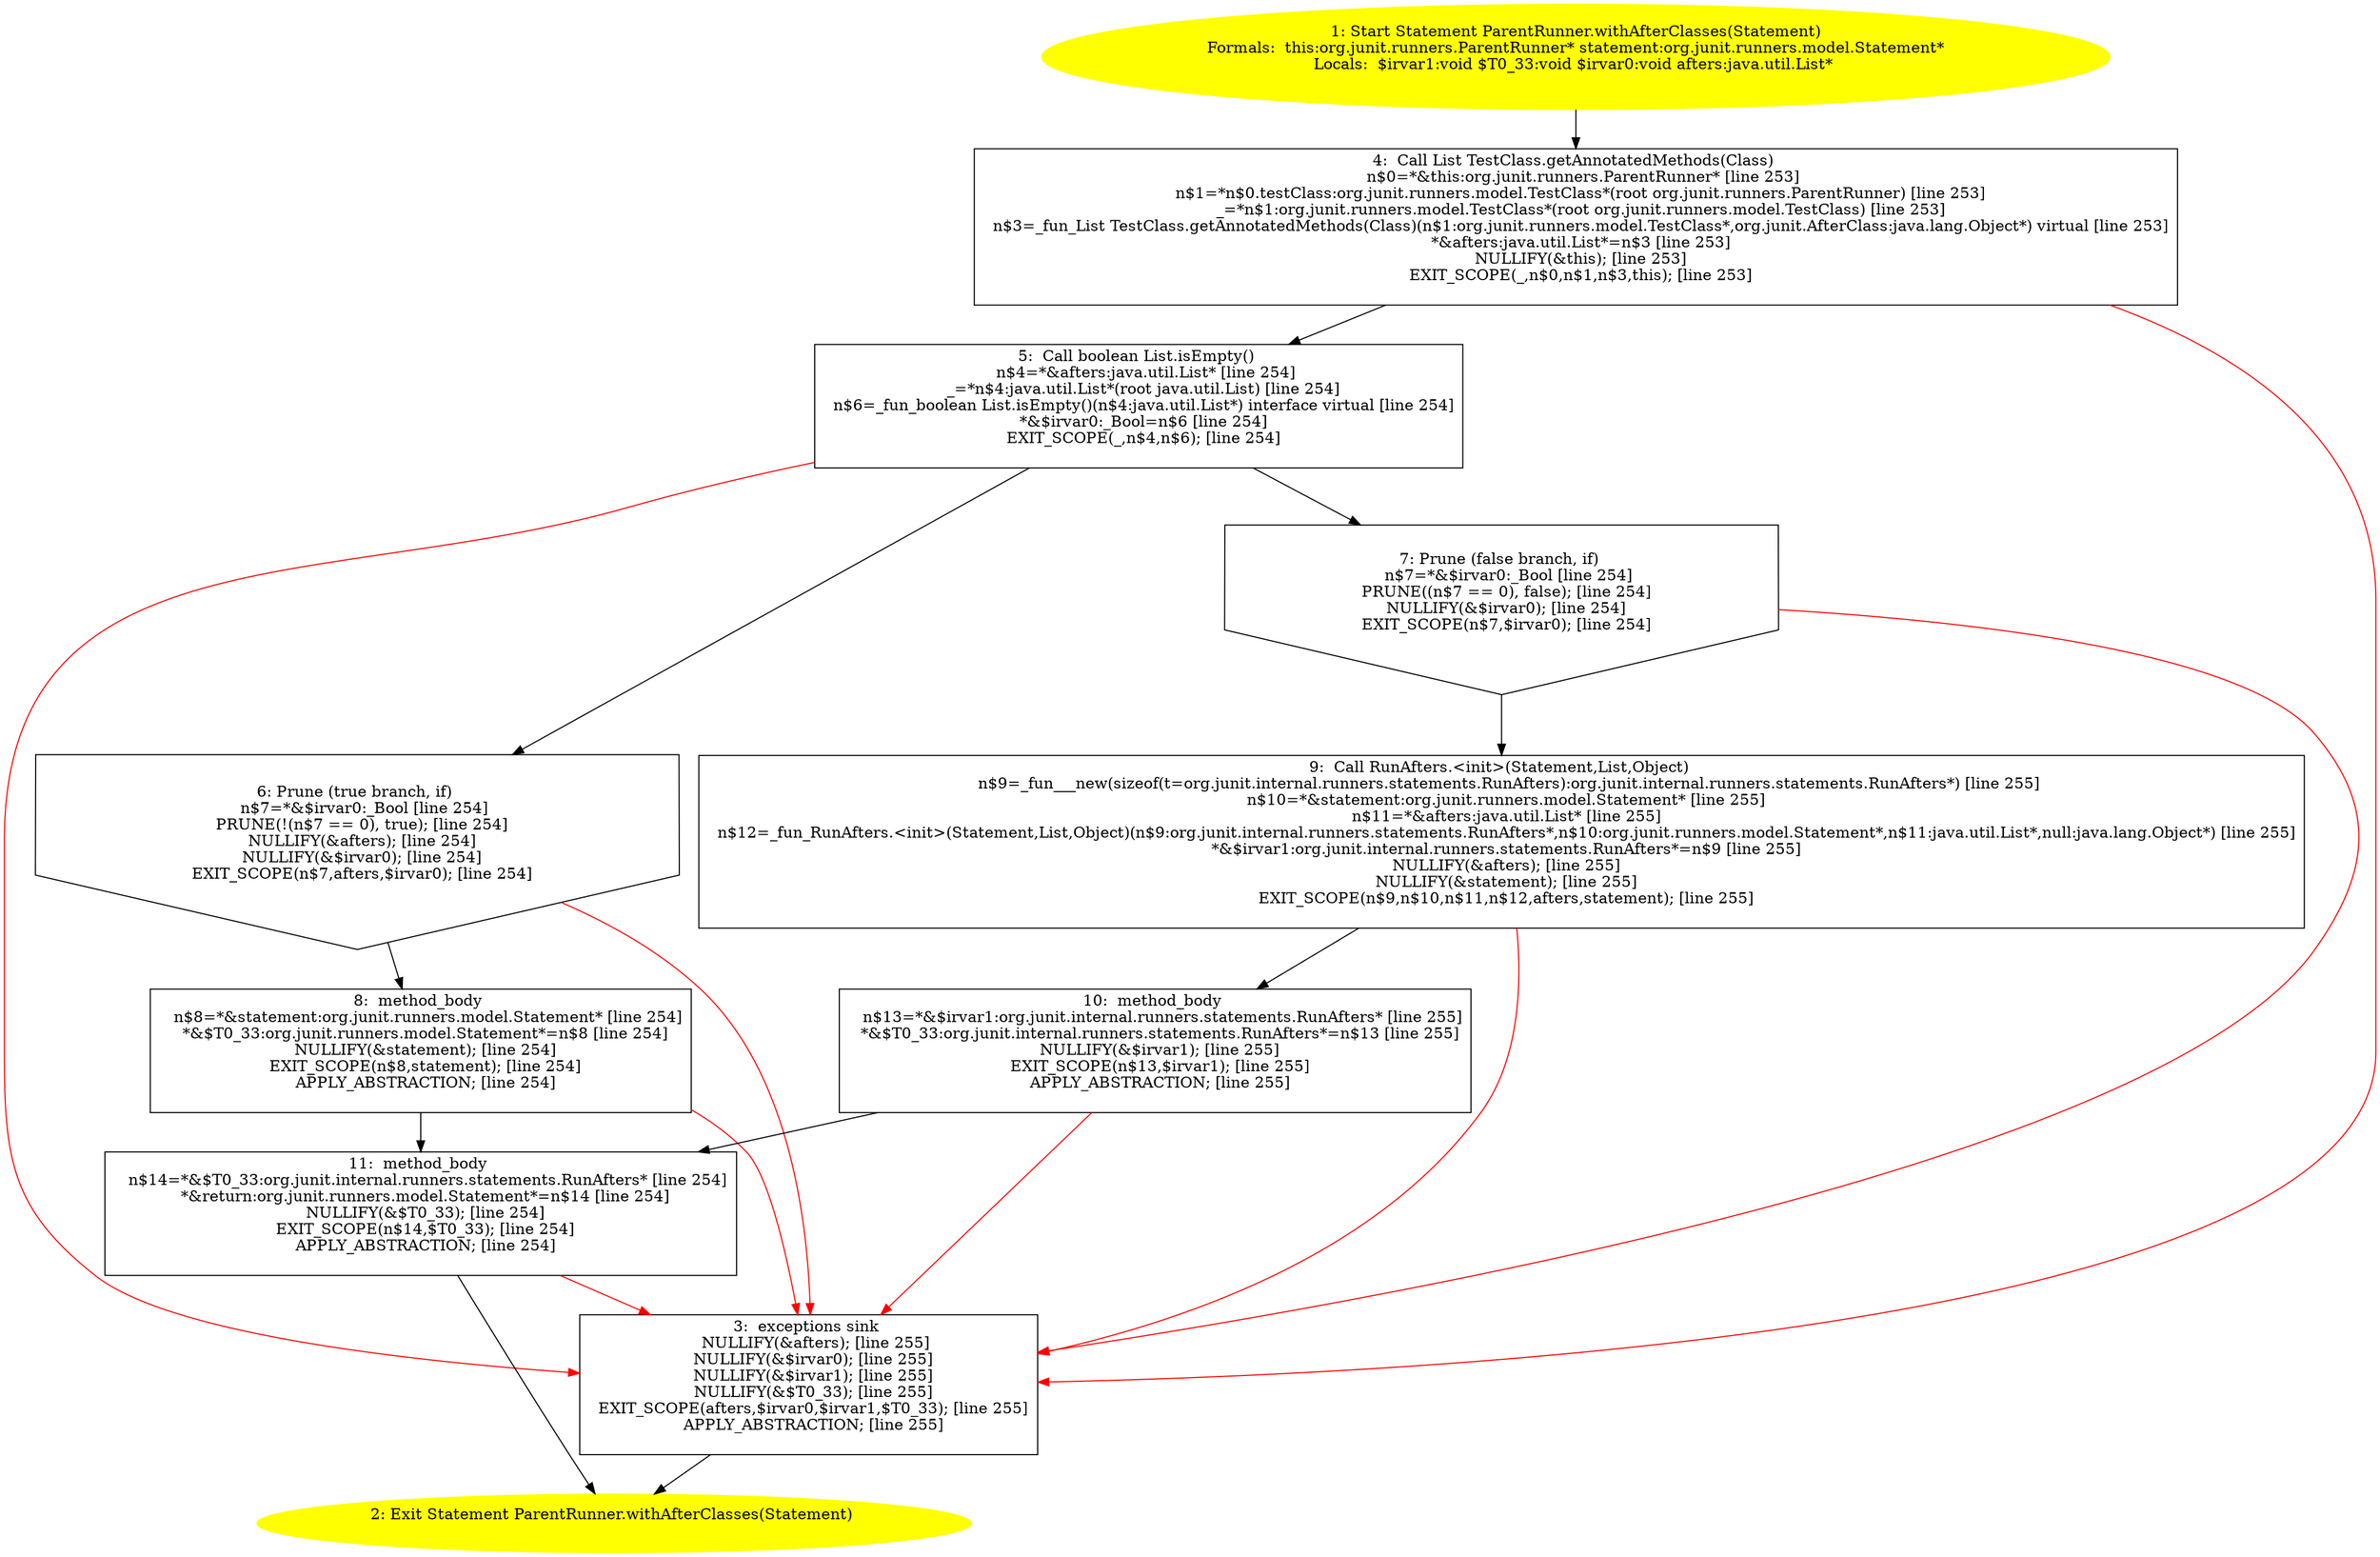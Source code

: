 /* @generated */
digraph cfg {
"org.junit.runners.ParentRunner.withAfterClasses(org.junit.runners.model.Statement):org.junit.runners.5b546f5b2aa2dbfe9f8996a93b0b8f59_1" [label="1: Start Statement ParentRunner.withAfterClasses(Statement)\nFormals:  this:org.junit.runners.ParentRunner* statement:org.junit.runners.model.Statement*\nLocals:  $irvar1:void $T0_33:void $irvar0:void afters:java.util.List* \n  " color=yellow style=filled]
	

	 "org.junit.runners.ParentRunner.withAfterClasses(org.junit.runners.model.Statement):org.junit.runners.5b546f5b2aa2dbfe9f8996a93b0b8f59_1" -> "org.junit.runners.ParentRunner.withAfterClasses(org.junit.runners.model.Statement):org.junit.runners.5b546f5b2aa2dbfe9f8996a93b0b8f59_4" ;
"org.junit.runners.ParentRunner.withAfterClasses(org.junit.runners.model.Statement):org.junit.runners.5b546f5b2aa2dbfe9f8996a93b0b8f59_2" [label="2: Exit Statement ParentRunner.withAfterClasses(Statement) \n  " color=yellow style=filled]
	

"org.junit.runners.ParentRunner.withAfterClasses(org.junit.runners.model.Statement):org.junit.runners.5b546f5b2aa2dbfe9f8996a93b0b8f59_3" [label="3:  exceptions sink \n   NULLIFY(&afters); [line 255]\n  NULLIFY(&$irvar0); [line 255]\n  NULLIFY(&$irvar1); [line 255]\n  NULLIFY(&$T0_33); [line 255]\n  EXIT_SCOPE(afters,$irvar0,$irvar1,$T0_33); [line 255]\n  APPLY_ABSTRACTION; [line 255]\n " shape="box"]
	

	 "org.junit.runners.ParentRunner.withAfterClasses(org.junit.runners.model.Statement):org.junit.runners.5b546f5b2aa2dbfe9f8996a93b0b8f59_3" -> "org.junit.runners.ParentRunner.withAfterClasses(org.junit.runners.model.Statement):org.junit.runners.5b546f5b2aa2dbfe9f8996a93b0b8f59_2" ;
"org.junit.runners.ParentRunner.withAfterClasses(org.junit.runners.model.Statement):org.junit.runners.5b546f5b2aa2dbfe9f8996a93b0b8f59_4" [label="4:  Call List TestClass.getAnnotatedMethods(Class) \n   n$0=*&this:org.junit.runners.ParentRunner* [line 253]\n  n$1=*n$0.testClass:org.junit.runners.model.TestClass*(root org.junit.runners.ParentRunner) [line 253]\n  _=*n$1:org.junit.runners.model.TestClass*(root org.junit.runners.model.TestClass) [line 253]\n  n$3=_fun_List TestClass.getAnnotatedMethods(Class)(n$1:org.junit.runners.model.TestClass*,org.junit.AfterClass:java.lang.Object*) virtual [line 253]\n  *&afters:java.util.List*=n$3 [line 253]\n  NULLIFY(&this); [line 253]\n  EXIT_SCOPE(_,n$0,n$1,n$3,this); [line 253]\n " shape="box"]
	

	 "org.junit.runners.ParentRunner.withAfterClasses(org.junit.runners.model.Statement):org.junit.runners.5b546f5b2aa2dbfe9f8996a93b0b8f59_4" -> "org.junit.runners.ParentRunner.withAfterClasses(org.junit.runners.model.Statement):org.junit.runners.5b546f5b2aa2dbfe9f8996a93b0b8f59_5" ;
	 "org.junit.runners.ParentRunner.withAfterClasses(org.junit.runners.model.Statement):org.junit.runners.5b546f5b2aa2dbfe9f8996a93b0b8f59_4" -> "org.junit.runners.ParentRunner.withAfterClasses(org.junit.runners.model.Statement):org.junit.runners.5b546f5b2aa2dbfe9f8996a93b0b8f59_3" [color="red" ];
"org.junit.runners.ParentRunner.withAfterClasses(org.junit.runners.model.Statement):org.junit.runners.5b546f5b2aa2dbfe9f8996a93b0b8f59_5" [label="5:  Call boolean List.isEmpty() \n   n$4=*&afters:java.util.List* [line 254]\n  _=*n$4:java.util.List*(root java.util.List) [line 254]\n  n$6=_fun_boolean List.isEmpty()(n$4:java.util.List*) interface virtual [line 254]\n  *&$irvar0:_Bool=n$6 [line 254]\n  EXIT_SCOPE(_,n$4,n$6); [line 254]\n " shape="box"]
	

	 "org.junit.runners.ParentRunner.withAfterClasses(org.junit.runners.model.Statement):org.junit.runners.5b546f5b2aa2dbfe9f8996a93b0b8f59_5" -> "org.junit.runners.ParentRunner.withAfterClasses(org.junit.runners.model.Statement):org.junit.runners.5b546f5b2aa2dbfe9f8996a93b0b8f59_6" ;
	 "org.junit.runners.ParentRunner.withAfterClasses(org.junit.runners.model.Statement):org.junit.runners.5b546f5b2aa2dbfe9f8996a93b0b8f59_5" -> "org.junit.runners.ParentRunner.withAfterClasses(org.junit.runners.model.Statement):org.junit.runners.5b546f5b2aa2dbfe9f8996a93b0b8f59_7" ;
	 "org.junit.runners.ParentRunner.withAfterClasses(org.junit.runners.model.Statement):org.junit.runners.5b546f5b2aa2dbfe9f8996a93b0b8f59_5" -> "org.junit.runners.ParentRunner.withAfterClasses(org.junit.runners.model.Statement):org.junit.runners.5b546f5b2aa2dbfe9f8996a93b0b8f59_3" [color="red" ];
"org.junit.runners.ParentRunner.withAfterClasses(org.junit.runners.model.Statement):org.junit.runners.5b546f5b2aa2dbfe9f8996a93b0b8f59_6" [label="6: Prune (true branch, if) \n   n$7=*&$irvar0:_Bool [line 254]\n  PRUNE(!(n$7 == 0), true); [line 254]\n  NULLIFY(&afters); [line 254]\n  NULLIFY(&$irvar0); [line 254]\n  EXIT_SCOPE(n$7,afters,$irvar0); [line 254]\n " shape="invhouse"]
	

	 "org.junit.runners.ParentRunner.withAfterClasses(org.junit.runners.model.Statement):org.junit.runners.5b546f5b2aa2dbfe9f8996a93b0b8f59_6" -> "org.junit.runners.ParentRunner.withAfterClasses(org.junit.runners.model.Statement):org.junit.runners.5b546f5b2aa2dbfe9f8996a93b0b8f59_8" ;
	 "org.junit.runners.ParentRunner.withAfterClasses(org.junit.runners.model.Statement):org.junit.runners.5b546f5b2aa2dbfe9f8996a93b0b8f59_6" -> "org.junit.runners.ParentRunner.withAfterClasses(org.junit.runners.model.Statement):org.junit.runners.5b546f5b2aa2dbfe9f8996a93b0b8f59_3" [color="red" ];
"org.junit.runners.ParentRunner.withAfterClasses(org.junit.runners.model.Statement):org.junit.runners.5b546f5b2aa2dbfe9f8996a93b0b8f59_7" [label="7: Prune (false branch, if) \n   n$7=*&$irvar0:_Bool [line 254]\n  PRUNE((n$7 == 0), false); [line 254]\n  NULLIFY(&$irvar0); [line 254]\n  EXIT_SCOPE(n$7,$irvar0); [line 254]\n " shape="invhouse"]
	

	 "org.junit.runners.ParentRunner.withAfterClasses(org.junit.runners.model.Statement):org.junit.runners.5b546f5b2aa2dbfe9f8996a93b0b8f59_7" -> "org.junit.runners.ParentRunner.withAfterClasses(org.junit.runners.model.Statement):org.junit.runners.5b546f5b2aa2dbfe9f8996a93b0b8f59_9" ;
	 "org.junit.runners.ParentRunner.withAfterClasses(org.junit.runners.model.Statement):org.junit.runners.5b546f5b2aa2dbfe9f8996a93b0b8f59_7" -> "org.junit.runners.ParentRunner.withAfterClasses(org.junit.runners.model.Statement):org.junit.runners.5b546f5b2aa2dbfe9f8996a93b0b8f59_3" [color="red" ];
"org.junit.runners.ParentRunner.withAfterClasses(org.junit.runners.model.Statement):org.junit.runners.5b546f5b2aa2dbfe9f8996a93b0b8f59_8" [label="8:  method_body \n   n$8=*&statement:org.junit.runners.model.Statement* [line 254]\n  *&$T0_33:org.junit.runners.model.Statement*=n$8 [line 254]\n  NULLIFY(&statement); [line 254]\n  EXIT_SCOPE(n$8,statement); [line 254]\n  APPLY_ABSTRACTION; [line 254]\n " shape="box"]
	

	 "org.junit.runners.ParentRunner.withAfterClasses(org.junit.runners.model.Statement):org.junit.runners.5b546f5b2aa2dbfe9f8996a93b0b8f59_8" -> "org.junit.runners.ParentRunner.withAfterClasses(org.junit.runners.model.Statement):org.junit.runners.5b546f5b2aa2dbfe9f8996a93b0b8f59_11" ;
	 "org.junit.runners.ParentRunner.withAfterClasses(org.junit.runners.model.Statement):org.junit.runners.5b546f5b2aa2dbfe9f8996a93b0b8f59_8" -> "org.junit.runners.ParentRunner.withAfterClasses(org.junit.runners.model.Statement):org.junit.runners.5b546f5b2aa2dbfe9f8996a93b0b8f59_3" [color="red" ];
"org.junit.runners.ParentRunner.withAfterClasses(org.junit.runners.model.Statement):org.junit.runners.5b546f5b2aa2dbfe9f8996a93b0b8f59_9" [label="9:  Call RunAfters.<init>(Statement,List,Object) \n   n$9=_fun___new(sizeof(t=org.junit.internal.runners.statements.RunAfters):org.junit.internal.runners.statements.RunAfters*) [line 255]\n  n$10=*&statement:org.junit.runners.model.Statement* [line 255]\n  n$11=*&afters:java.util.List* [line 255]\n  n$12=_fun_RunAfters.<init>(Statement,List,Object)(n$9:org.junit.internal.runners.statements.RunAfters*,n$10:org.junit.runners.model.Statement*,n$11:java.util.List*,null:java.lang.Object*) [line 255]\n  *&$irvar1:org.junit.internal.runners.statements.RunAfters*=n$9 [line 255]\n  NULLIFY(&afters); [line 255]\n  NULLIFY(&statement); [line 255]\n  EXIT_SCOPE(n$9,n$10,n$11,n$12,afters,statement); [line 255]\n " shape="box"]
	

	 "org.junit.runners.ParentRunner.withAfterClasses(org.junit.runners.model.Statement):org.junit.runners.5b546f5b2aa2dbfe9f8996a93b0b8f59_9" -> "org.junit.runners.ParentRunner.withAfterClasses(org.junit.runners.model.Statement):org.junit.runners.5b546f5b2aa2dbfe9f8996a93b0b8f59_10" ;
	 "org.junit.runners.ParentRunner.withAfterClasses(org.junit.runners.model.Statement):org.junit.runners.5b546f5b2aa2dbfe9f8996a93b0b8f59_9" -> "org.junit.runners.ParentRunner.withAfterClasses(org.junit.runners.model.Statement):org.junit.runners.5b546f5b2aa2dbfe9f8996a93b0b8f59_3" [color="red" ];
"org.junit.runners.ParentRunner.withAfterClasses(org.junit.runners.model.Statement):org.junit.runners.5b546f5b2aa2dbfe9f8996a93b0b8f59_10" [label="10:  method_body \n   n$13=*&$irvar1:org.junit.internal.runners.statements.RunAfters* [line 255]\n  *&$T0_33:org.junit.internal.runners.statements.RunAfters*=n$13 [line 255]\n  NULLIFY(&$irvar1); [line 255]\n  EXIT_SCOPE(n$13,$irvar1); [line 255]\n  APPLY_ABSTRACTION; [line 255]\n " shape="box"]
	

	 "org.junit.runners.ParentRunner.withAfterClasses(org.junit.runners.model.Statement):org.junit.runners.5b546f5b2aa2dbfe9f8996a93b0b8f59_10" -> "org.junit.runners.ParentRunner.withAfterClasses(org.junit.runners.model.Statement):org.junit.runners.5b546f5b2aa2dbfe9f8996a93b0b8f59_11" ;
	 "org.junit.runners.ParentRunner.withAfterClasses(org.junit.runners.model.Statement):org.junit.runners.5b546f5b2aa2dbfe9f8996a93b0b8f59_10" -> "org.junit.runners.ParentRunner.withAfterClasses(org.junit.runners.model.Statement):org.junit.runners.5b546f5b2aa2dbfe9f8996a93b0b8f59_3" [color="red" ];
"org.junit.runners.ParentRunner.withAfterClasses(org.junit.runners.model.Statement):org.junit.runners.5b546f5b2aa2dbfe9f8996a93b0b8f59_11" [label="11:  method_body \n   n$14=*&$T0_33:org.junit.internal.runners.statements.RunAfters* [line 254]\n  *&return:org.junit.runners.model.Statement*=n$14 [line 254]\n  NULLIFY(&$T0_33); [line 254]\n  EXIT_SCOPE(n$14,$T0_33); [line 254]\n  APPLY_ABSTRACTION; [line 254]\n " shape="box"]
	

	 "org.junit.runners.ParentRunner.withAfterClasses(org.junit.runners.model.Statement):org.junit.runners.5b546f5b2aa2dbfe9f8996a93b0b8f59_11" -> "org.junit.runners.ParentRunner.withAfterClasses(org.junit.runners.model.Statement):org.junit.runners.5b546f5b2aa2dbfe9f8996a93b0b8f59_2" ;
	 "org.junit.runners.ParentRunner.withAfterClasses(org.junit.runners.model.Statement):org.junit.runners.5b546f5b2aa2dbfe9f8996a93b0b8f59_11" -> "org.junit.runners.ParentRunner.withAfterClasses(org.junit.runners.model.Statement):org.junit.runners.5b546f5b2aa2dbfe9f8996a93b0b8f59_3" [color="red" ];
}
